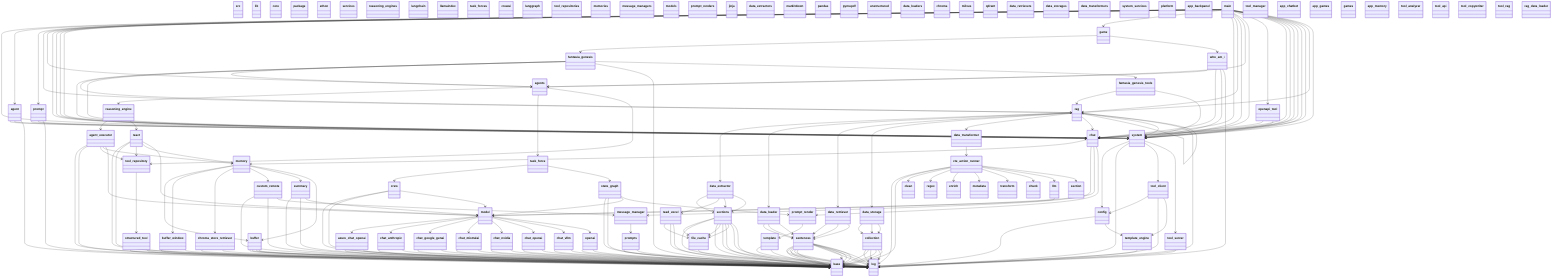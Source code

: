 classDiagram
  class src {
  }
  class lib {
  }
  class core {
  }
  class config {
  }
  class file_cache {
  }
  class log {
  }
  class template_engine {
  }
  class package {
  }
  class athon {
  }
  class agents {
  }
  class chat {
  }
  class rag {
  }
  class system {
  }
  class services {
  }
  class agents {
  }
  class reasoning_engine {
  }
  class reasoning_engines {
  }
  class base {
  }
  class langchain {
  }
  class agent_executor {
  }
  class llamaindex {
  }
  class react {
  }
  class task_force {
  }
  class task_forces {
  }
  class base {
  }
  class crewai {
  }
  class crew {
  }
  class langgraph {
  }
  class state_graph {
  }
  class tool_repositories {
  }
  class base {
  }
  class langchain {
  }
  class structured_tool {
  }
  class tool_repository {
  }
  class chat {
  }
  class memories {
  }
  class base {
  }
  class langchain {
  }
  class buffer {
  }
  class buffer_window {
  }
  class chroma_store_retriever {
  }
  class custom_remote {
  }
  class summary {
  }
  class llamaindex {
  }
  class buffer {
  }
  class memory {
  }
  class message_manager {
  }
  class message_managers {
  }
  class base {
  }
  class langchain {
  }
  class prompts {
  }
  class model {
  }
  class models {
  }
  class base {
  }
  class langchain {
  }
  class azure_chat_openai {
  }
  class chat_anthropic {
  }
  class chat_google_genai {
  }
  class chat_mistralai {
  }
  class chat_nvidia {
  }
  class chat_openai {
  }
  class chat_vllm {
  }
  class llamaindex {
  }
  class openai {
  }
  class prompt_render {
  }
  class prompt_renders {
  }
  class base {
  }
  class jinja {
  }
  class template {
  }
  class rag {
  }
  class data_extractor {
  }
  class data_extractors {
  }
  class base {
  }
  class markitdown {
  }
  class sections {
  }
  class pandas {
  }
  class read_excel {
  }
  class pymupdf {
  }
  class sections {
  }
  class unstructured {
  }
  class sections {
  }
  class data_loader {
  }
  class data_loaders {
  }
  class base {
  }
  class chroma {
  }
  class sentences {
  }
  class milvus {
  }
  class sentences {
  }
  class qdrant {
  }
  class sentences {
  }
  class data_retriever {
  }
  class data_retrievers {
  }
  class base {
  }
  class chroma {
  }
  class sentences {
  }
  class milvus {
  }
  class sentences {
  }
  class qdrant {
  }
  class sentences {
  }
  class data_storage {
  }
  class data_storages {
  }
  class base {
  }
  class chroma {
  }
  class collection {
  }
  class milvus {
  }
  class collection {
  }
  class qdrant {
  }
  class collection {
  }
  class data_transformer {
  }
  class data_transformers {
  }
  class base {
  }
  class clean {
  }
  class regex {
  }
  class cte_action_runner {
  }
  class enrich {
  }
  class metadata {
  }
  class transform {
  }
  class chunk {
  }
  class llm {
  }
  class section {
  }
  class system_services {
  }
  class tool_client {
  }
  class tool_server {
  }
  class platform {
  }
  class app_backpanel {
  }
  class main {
  }
  class tool_manager {
  }
  class agent {
  }
  class base {
  }
  class prompt {
  }
  class rag {
  }
  class app_chatbot {
  }
  class main {
  }
  class app_games {
  }
  class game {
  }
  class games {
  }
  class base {
  }
  class fantasia_genesis {
  }
  class fantasia_genesis_tools {
  }
  class who_am_i {
  }
  class main {
  }
  class app_memory {
  }
  class main {
  }
  class agents {
  }
  class main {
  }
  class openapi_tool {
  }
  class tool_analyzer {
  }
  class main {
  }
  class tool_api {
  }
  class main {
  }
  class tool_copywriter {
  }
  class main {
  }
  class tool_rag {
  }
  class main {
  }
  class rag_data_loader {
  }
  config --> log
  config --> template_engine
  file_cache --> log
  template_engine --> log
  agents --> reasoning_engine
  agents --> task_force
  agents --> tool_repository
  chat --> memory
  chat --> message_manager
  chat --> model
  chat --> prompt_render
  rag --> data_extractor
  rag --> data_loader
  rag --> data_retriever
  rag --> data_storage
  rag --> data_transformer
  system --> config
  system --> log
  system --> tool_client
  system --> tool_server
  reasoning_engine --> agent_executor
  reasoning_engine --> react
  agent_executor --> log
  agent_executor --> base
  agent_executor --> tool_repository
  agent_executor --> memory
  agent_executor --> model
  react --> log
  react --> base
  react --> tool_repository
  react --> memory
  react --> model
  task_force --> crew
  task_force --> state_graph
  crew --> log
  crew --> base
  crew --> model
  state_graph --> log
  state_graph --> base
  state_graph --> model
  state_graph --> prompt_render
  structured_tool --> log
  structured_tool --> base
  tool_repository --> structured_tool
  buffer --> log
  buffer --> base
  buffer_window --> log
  buffer_window --> base
  chroma_store_retriever --> log
  chroma_store_retriever --> base
  custom_remote --> log
  custom_remote --> base
  custom_remote --> message_manager
  summary --> log
  summary --> base
  summary --> model
  buffer --> log
  buffer --> base
  memory --> buffer
  memory --> buffer_window
  memory --> chroma_store_retriever
  memory --> custom_remote
  memory --> summary
  memory --> buffer
  message_manager --> prompts
  prompts --> log
  prompts --> base
  model --> azure_chat_openai
  model --> chat_anthropic
  model --> chat_google_genai
  model --> chat_mistralai
  model --> chat_nvidia
  model --> chat_openai
  model --> chat_vllm
  model --> openai
  azure_chat_openai --> log
  azure_chat_openai --> base
  chat_anthropic --> log
  chat_anthropic --> base
  chat_google_genai --> log
  chat_google_genai --> base
  chat_mistralai --> log
  chat_mistralai --> base
  chat_nvidia --> log
  chat_nvidia --> base
  chat_openai --> log
  chat_openai --> base
  chat_vllm --> log
  chat_vllm --> base
  openai --> log
  openai --> base
  prompt_render --> template
  template --> log
  template --> base
  data_extractor --> sections
  data_extractor --> read_excel
  data_extractor --> sections
  data_extractor --> sections
  sections --> file_cache
  sections --> log
  sections --> base
  read_excel --> file_cache
  read_excel --> log
  read_excel --> base
  sections --> file_cache
  sections --> log
  sections --> base
  sections --> file_cache
  sections --> log
  sections --> base
  data_loader --> sentences
  data_loader --> sentences
  data_loader --> sentences
  sentences --> log
  sentences --> base
  sentences --> log
  sentences --> base
  sentences --> log
  sentences --> base
  data_retriever --> sentences
  data_retriever --> sentences
  data_retriever --> sentences
  sentences --> log
  sentences --> base
  sentences --> log
  sentences --> base
  sentences --> log
  sentences --> base
  data_storage --> collection
  data_storage --> collection
  data_storage --> collection
  collection --> log
  collection --> base
  collection --> log
  collection --> base
  collection --> log
  collection --> base
  data_transformer --> cte_action_runner
  cte_action_runner --> log
  cte_action_runner --> base
  cte_action_runner --> clean
  cte_action_runner --> regex
  cte_action_runner --> enrich
  cte_action_runner --> metadata
  cte_action_runner --> transform
  cte_action_runner --> chunk
  cte_action_runner --> llm
  cte_action_runner --> section
  llm --> model
  tool_client --> config
  tool_client --> log
  tool_client --> template_engine
  tool_server --> log
  main --> system
  main --> agent
  main --> prompt
  main --> rag
  agent --> chat
  agent --> system
  agent --> base
  prompt --> chat
  prompt --> system
  prompt --> base
  rag --> chat
  rag --> rag
  rag --> system
  rag --> base
  main --> agents
  main --> chat
  main --> system
  game --> fantasia_genesis
  game --> who_am_i
  fantasia_genesis --> agents
  fantasia_genesis --> chat
  fantasia_genesis --> rag
  fantasia_genesis --> system
  fantasia_genesis --> base
  fantasia_genesis --> fantasia_genesis_tools
  fantasia_genesis_tools --> rag
  fantasia_genesis_tools --> system
  who_am_i --> agents
  who_am_i --> chat
  who_am_i --> system
  who_am_i --> base
  main --> chat
  main --> system
  main --> game
  main --> chat
  main --> rag
  main --> system
  main --> agents
  main --> system
  main --> openapi_tool
  openapi_tool --> chat
  openapi_tool --> system
  main --> chat
  main --> system
  main --> system
  main --> chat
  main --> system
  main --> chat
  main --> rag
  main --> system